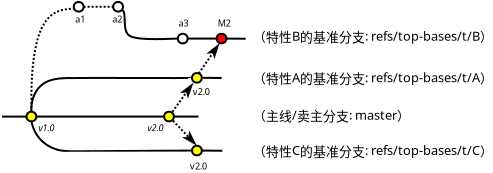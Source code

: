 <?xml version="1.0" encoding="UTF-8"?>
<dia:diagram xmlns:dia="http://www.lysator.liu.se/~alla/dia/">
  <dia:layer name="背景" visible="true" active="true">
    <dia:object type="Standard - Text" version="1" id="O0">
      <dia:attribute name="obj_pos">
        <dia:point val="14.91,28.641"/>
      </dia:attribute>
      <dia:attribute name="obj_bb">
        <dia:rectangle val="14.91,28.221;15.897,28.748"/>
      </dia:attribute>
      <dia:attribute name="text">
        <dia:composite type="text">
          <dia:attribute name="string">
            <dia:string>#v1.0#</dia:string>
          </dia:attribute>
          <dia:attribute name="font">
            <dia:font family="sans" style="8" name="Helvetica-Oblique"/>
          </dia:attribute>
          <dia:attribute name="height">
            <dia:real val="0.564"/>
          </dia:attribute>
          <dia:attribute name="pos">
            <dia:point val="14.91,28.641"/>
          </dia:attribute>
          <dia:attribute name="color">
            <dia:color val="#000000"/>
          </dia:attribute>
          <dia:attribute name="alignment">
            <dia:enum val="0"/>
          </dia:attribute>
        </dia:composite>
      </dia:attribute>
      <dia:attribute name="valign">
        <dia:enum val="3"/>
      </dia:attribute>
    </dia:object>
    <dia:object type="Standard - BezierLine" version="0" id="O1">
      <dia:attribute name="obj_pos">
        <dia:point val="14.549,27.669"/>
      </dia:attribute>
      <dia:attribute name="obj_bb">
        <dia:rectangle val="14.495,25.923;22.63,27.722"/>
      </dia:attribute>
      <dia:attribute name="bez_points">
        <dia:point val="14.549,27.669"/>
        <dia:point val="14.512,27.1"/>
        <dia:point val="14.737,26.663"/>
        <dia:point val="14.937,26.45"/>
        <dia:point val="15.137,26.238"/>
        <dia:point val="15.439,26.008"/>
        <dia:point val="16.251,25.985"/>
        <dia:point val="17.062,25.962"/>
        <dia:point val="22.58,25.998"/>
        <dia:point val="22.58,25.973"/>
      </dia:attribute>
      <dia:attribute name="corner_types">
        <dia:enum val="0"/>
        <dia:enum val="0"/>
        <dia:enum val="0"/>
        <dia:enum val="0"/>
      </dia:attribute>
      <dia:attribute name="line_width">
        <dia:real val="0.1"/>
      </dia:attribute>
      <dia:connections>
        <dia:connection handle="0" to="O2" connection="4"/>
        <dia:connection handle="9" to="O7" connection="8"/>
      </dia:connections>
    </dia:object>
    <dia:object type="Flowchart - Ellipse" version="0" id="O2">
      <dia:attribute name="obj_pos">
        <dia:point val="14.305,27.669"/>
      </dia:attribute>
      <dia:attribute name="obj_bb">
        <dia:rectangle val="14.255,27.619;14.843,28.198"/>
      </dia:attribute>
      <dia:attribute name="elem_corner">
        <dia:point val="14.305,27.669"/>
      </dia:attribute>
      <dia:attribute name="elem_width">
        <dia:real val="0.488"/>
      </dia:attribute>
      <dia:attribute name="elem_height">
        <dia:real val="0.478"/>
      </dia:attribute>
      <dia:attribute name="border_width">
        <dia:real val="0.1"/>
      </dia:attribute>
      <dia:attribute name="inner_color">
        <dia:color val="#ffff00"/>
      </dia:attribute>
      <dia:attribute name="show_background">
        <dia:boolean val="true"/>
      </dia:attribute>
      <dia:attribute name="padding">
        <dia:real val="0"/>
      </dia:attribute>
      <dia:attribute name="text">
        <dia:composite type="text">
          <dia:attribute name="string">
            <dia:string>##</dia:string>
          </dia:attribute>
          <dia:attribute name="font">
            <dia:font family="sans" style="0" name="Helvetica"/>
          </dia:attribute>
          <dia:attribute name="height">
            <dia:real val="0.176"/>
          </dia:attribute>
          <dia:attribute name="pos">
            <dia:point val="14.549,27.953"/>
          </dia:attribute>
          <dia:attribute name="color">
            <dia:color val="#000000"/>
          </dia:attribute>
          <dia:attribute name="alignment">
            <dia:enum val="1"/>
          </dia:attribute>
        </dia:composite>
      </dia:attribute>
    </dia:object>
    <dia:object type="Flowchart - Ellipse" version="0" id="O3">
      <dia:attribute name="obj_pos">
        <dia:point val="22.58,29.369"/>
      </dia:attribute>
      <dia:attribute name="obj_bb">
        <dia:rectangle val="22.53,29.319;23.118,29.898"/>
      </dia:attribute>
      <dia:attribute name="elem_corner">
        <dia:point val="22.58,29.369"/>
      </dia:attribute>
      <dia:attribute name="elem_width">
        <dia:real val="0.488"/>
      </dia:attribute>
      <dia:attribute name="elem_height">
        <dia:real val="0.478"/>
      </dia:attribute>
      <dia:attribute name="border_width">
        <dia:real val="0.1"/>
      </dia:attribute>
      <dia:attribute name="inner_color">
        <dia:color val="#ffff00"/>
      </dia:attribute>
      <dia:attribute name="show_background">
        <dia:boolean val="true"/>
      </dia:attribute>
      <dia:attribute name="padding">
        <dia:real val="0"/>
      </dia:attribute>
      <dia:attribute name="text">
        <dia:composite type="text">
          <dia:attribute name="string">
            <dia:string>##</dia:string>
          </dia:attribute>
          <dia:attribute name="font">
            <dia:font family="sans" style="0" name="Helvetica"/>
          </dia:attribute>
          <dia:attribute name="height">
            <dia:real val="0.176"/>
          </dia:attribute>
          <dia:attribute name="pos">
            <dia:point val="22.824,29.653"/>
          </dia:attribute>
          <dia:attribute name="color">
            <dia:color val="#000000"/>
          </dia:attribute>
          <dia:attribute name="alignment">
            <dia:enum val="1"/>
          </dia:attribute>
        </dia:composite>
      </dia:attribute>
    </dia:object>
    <dia:object type="Flowchart - Ellipse" version="0" id="O4">
      <dia:attribute name="obj_pos">
        <dia:point val="21.185,27.669"/>
      </dia:attribute>
      <dia:attribute name="obj_bb">
        <dia:rectangle val="21.135,27.619;21.723,28.198"/>
      </dia:attribute>
      <dia:attribute name="elem_corner">
        <dia:point val="21.185,27.669"/>
      </dia:attribute>
      <dia:attribute name="elem_width">
        <dia:real val="0.488"/>
      </dia:attribute>
      <dia:attribute name="elem_height">
        <dia:real val="0.478"/>
      </dia:attribute>
      <dia:attribute name="border_width">
        <dia:real val="0.1"/>
      </dia:attribute>
      <dia:attribute name="inner_color">
        <dia:color val="#ffff00"/>
      </dia:attribute>
      <dia:attribute name="show_background">
        <dia:boolean val="true"/>
      </dia:attribute>
      <dia:attribute name="padding">
        <dia:real val="0"/>
      </dia:attribute>
      <dia:attribute name="text">
        <dia:composite type="text">
          <dia:attribute name="string">
            <dia:string>##</dia:string>
          </dia:attribute>
          <dia:attribute name="font">
            <dia:font family="sans" style="0" name="Helvetica"/>
          </dia:attribute>
          <dia:attribute name="height">
            <dia:real val="0.176"/>
          </dia:attribute>
          <dia:attribute name="pos">
            <dia:point val="21.429,27.953"/>
          </dia:attribute>
          <dia:attribute name="color">
            <dia:color val="#000000"/>
          </dia:attribute>
          <dia:attribute name="alignment">
            <dia:enum val="1"/>
          </dia:attribute>
        </dia:composite>
      </dia:attribute>
    </dia:object>
    <dia:object type="Standard - Line" version="0" id="O5">
      <dia:attribute name="obj_pos">
        <dia:point val="21.673,27.909"/>
      </dia:attribute>
      <dia:attribute name="obj_bb">
        <dia:rectangle val="21.623,27.858;22.955,27.959"/>
      </dia:attribute>
      <dia:attribute name="conn_endpoints">
        <dia:point val="21.673,27.909"/>
        <dia:point val="22.905,27.909"/>
      </dia:attribute>
      <dia:attribute name="numcp">
        <dia:int val="1"/>
      </dia:attribute>
      <dia:attribute name="line_width">
        <dia:real val="0.1"/>
      </dia:attribute>
      <dia:connections>
        <dia:connection handle="0" to="O4" connection="0"/>
      </dia:connections>
    </dia:object>
    <dia:object type="Standard - Line" version="0" id="O6">
      <dia:attribute name="obj_pos">
        <dia:point val="21.628,28.117"/>
      </dia:attribute>
      <dia:attribute name="obj_bb">
        <dia:rectangle val="21.557,28.046;22.945,29.495"/>
      </dia:attribute>
      <dia:attribute name="conn_endpoints">
        <dia:point val="21.628,28.117"/>
        <dia:point val="22.824,29.369"/>
      </dia:attribute>
      <dia:attribute name="numcp">
        <dia:int val="1"/>
      </dia:attribute>
      <dia:attribute name="line_style">
        <dia:enum val="4"/>
      </dia:attribute>
      <dia:attribute name="end_arrow">
        <dia:enum val="22"/>
      </dia:attribute>
      <dia:attribute name="end_arrow_length">
        <dia:real val="0.5"/>
      </dia:attribute>
      <dia:attribute name="end_arrow_width">
        <dia:real val="0.3"/>
      </dia:attribute>
      <dia:connections>
        <dia:connection handle="0" to="O4" connection="16"/>
        <dia:connection handle="1" to="O3" connection="4"/>
      </dia:connections>
    </dia:object>
    <dia:object type="Flowchart - Ellipse" version="0" id="O7">
      <dia:attribute name="obj_pos">
        <dia:point val="22.58,25.734"/>
      </dia:attribute>
      <dia:attribute name="obj_bb">
        <dia:rectangle val="22.53,25.684;23.118,26.262"/>
      </dia:attribute>
      <dia:attribute name="elem_corner">
        <dia:point val="22.58,25.734"/>
      </dia:attribute>
      <dia:attribute name="elem_width">
        <dia:real val="0.488"/>
      </dia:attribute>
      <dia:attribute name="elem_height">
        <dia:real val="0.478"/>
      </dia:attribute>
      <dia:attribute name="border_width">
        <dia:real val="0.1"/>
      </dia:attribute>
      <dia:attribute name="inner_color">
        <dia:color val="#ffff00"/>
      </dia:attribute>
      <dia:attribute name="show_background">
        <dia:boolean val="true"/>
      </dia:attribute>
      <dia:attribute name="padding">
        <dia:real val="0"/>
      </dia:attribute>
      <dia:attribute name="text">
        <dia:composite type="text">
          <dia:attribute name="string">
            <dia:string>##</dia:string>
          </dia:attribute>
          <dia:attribute name="font">
            <dia:font family="sans" style="0" name="Helvetica"/>
          </dia:attribute>
          <dia:attribute name="height">
            <dia:real val="0.176"/>
          </dia:attribute>
          <dia:attribute name="pos">
            <dia:point val="22.824,26.017"/>
          </dia:attribute>
          <dia:attribute name="color">
            <dia:color val="#000000"/>
          </dia:attribute>
          <dia:attribute name="alignment">
            <dia:enum val="1"/>
          </dia:attribute>
        </dia:composite>
      </dia:attribute>
    </dia:object>
    <dia:object type="Flowchart - Ellipse" version="0" id="O8">
      <dia:attribute name="obj_pos">
        <dia:point val="21.872,23.77"/>
      </dia:attribute>
      <dia:attribute name="obj_bb">
        <dia:rectangle val="21.822,23.72;22.41,24.299"/>
      </dia:attribute>
      <dia:attribute name="elem_corner">
        <dia:point val="21.872,23.77"/>
      </dia:attribute>
      <dia:attribute name="elem_width">
        <dia:real val="0.488"/>
      </dia:attribute>
      <dia:attribute name="elem_height">
        <dia:real val="0.478"/>
      </dia:attribute>
      <dia:attribute name="border_width">
        <dia:real val="0.1"/>
      </dia:attribute>
      <dia:attribute name="show_background">
        <dia:boolean val="true"/>
      </dia:attribute>
      <dia:attribute name="padding">
        <dia:real val="0"/>
      </dia:attribute>
      <dia:attribute name="text">
        <dia:composite type="text">
          <dia:attribute name="string">
            <dia:string>##</dia:string>
          </dia:attribute>
          <dia:attribute name="font">
            <dia:font family="sans" style="0" name="Helvetica"/>
          </dia:attribute>
          <dia:attribute name="height">
            <dia:real val="0.176"/>
          </dia:attribute>
          <dia:attribute name="pos">
            <dia:point val="22.116,24.054"/>
          </dia:attribute>
          <dia:attribute name="color">
            <dia:color val="#000000"/>
          </dia:attribute>
          <dia:attribute name="alignment">
            <dia:enum val="1"/>
          </dia:attribute>
        </dia:composite>
      </dia:attribute>
    </dia:object>
    <dia:object type="Flowchart - Ellipse" version="0" id="O9">
      <dia:attribute name="obj_pos">
        <dia:point val="23.81,23.77"/>
      </dia:attribute>
      <dia:attribute name="obj_bb">
        <dia:rectangle val="23.76,23.72;24.348,24.299"/>
      </dia:attribute>
      <dia:attribute name="elem_corner">
        <dia:point val="23.81,23.77"/>
      </dia:attribute>
      <dia:attribute name="elem_width">
        <dia:real val="0.488"/>
      </dia:attribute>
      <dia:attribute name="elem_height">
        <dia:real val="0.478"/>
      </dia:attribute>
      <dia:attribute name="border_width">
        <dia:real val="0.1"/>
      </dia:attribute>
      <dia:attribute name="inner_color">
        <dia:color val="#ff0000"/>
      </dia:attribute>
      <dia:attribute name="show_background">
        <dia:boolean val="true"/>
      </dia:attribute>
      <dia:attribute name="padding">
        <dia:real val="0"/>
      </dia:attribute>
      <dia:attribute name="text">
        <dia:composite type="text">
          <dia:attribute name="string">
            <dia:string>##</dia:string>
          </dia:attribute>
          <dia:attribute name="font">
            <dia:font family="sans" style="0" name="Helvetica"/>
          </dia:attribute>
          <dia:attribute name="height">
            <dia:real val="0.176"/>
          </dia:attribute>
          <dia:attribute name="pos">
            <dia:point val="24.054,24.054"/>
          </dia:attribute>
          <dia:attribute name="color">
            <dia:color val="#000000"/>
          </dia:attribute>
          <dia:attribute name="alignment">
            <dia:enum val="1"/>
          </dia:attribute>
        </dia:composite>
      </dia:attribute>
    </dia:object>
    <dia:object type="Standard - BezierLine" version="0" id="O10">
      <dia:attribute name="obj_pos">
        <dia:point val="14.549,28.148"/>
      </dia:attribute>
      <dia:attribute name="obj_bb">
        <dia:rectangle val="14.49,28.088;22.63,30.338"/>
      </dia:attribute>
      <dia:attribute name="bez_points">
        <dia:point val="14.549,28.148"/>
        <dia:point val="14.728,28.978"/>
        <dia:point val="15.24,29.284"/>
        <dia:point val="15.465,29.409"/>
        <dia:point val="15.69,29.534"/>
        <dia:point val="15.965,29.615"/>
        <dia:point val="16.178,29.622"/>
        <dia:point val="16.39,29.628"/>
        <dia:point val="16.547,29.634"/>
        <dia:point val="16.55,29.631"/>
        <dia:point val="16.553,29.628"/>
        <dia:point val="21.924,29.608"/>
        <dia:point val="22.58,29.608"/>
      </dia:attribute>
      <dia:attribute name="corner_types">
        <dia:enum val="0"/>
        <dia:enum val="0"/>
        <dia:enum val="0"/>
        <dia:enum val="0"/>
        <dia:enum val="0"/>
      </dia:attribute>
      <dia:attribute name="line_width">
        <dia:real val="0.1"/>
      </dia:attribute>
      <dia:connections>
        <dia:connection handle="0" to="O2" connection="12"/>
        <dia:connection handle="12" to="O3" connection="8"/>
      </dia:connections>
    </dia:object>
    <dia:object type="Standard - Line" version="0" id="O11">
      <dia:attribute name="obj_pos">
        <dia:point val="14.793,27.909"/>
      </dia:attribute>
      <dia:attribute name="obj_bb">
        <dia:rectangle val="14.743,27.858;21.235,27.959"/>
      </dia:attribute>
      <dia:attribute name="conn_endpoints">
        <dia:point val="14.793,27.909"/>
        <dia:point val="21.185,27.909"/>
      </dia:attribute>
      <dia:attribute name="numcp">
        <dia:int val="1"/>
      </dia:attribute>
      <dia:attribute name="line_width">
        <dia:real val="0.1"/>
      </dia:attribute>
      <dia:connections>
        <dia:connection handle="0" to="O2" connection="0"/>
        <dia:connection handle="1" to="O4" connection="8"/>
      </dia:connections>
    </dia:object>
    <dia:object type="Standard - Line" version="0" id="O12">
      <dia:attribute name="obj_pos">
        <dia:point val="21.599,27.673"/>
      </dia:attribute>
      <dia:attribute name="obj_bb">
        <dia:rectangle val="21.529,26.067;22.756,27.743"/>
      </dia:attribute>
      <dia:attribute name="conn_endpoints">
        <dia:point val="21.599,27.673"/>
        <dia:point val="22.655,26.208"/>
      </dia:attribute>
      <dia:attribute name="numcp">
        <dia:int val="1"/>
      </dia:attribute>
      <dia:attribute name="line_style">
        <dia:enum val="4"/>
      </dia:attribute>
      <dia:attribute name="end_arrow">
        <dia:enum val="22"/>
      </dia:attribute>
      <dia:attribute name="end_arrow_length">
        <dia:real val="0.5"/>
      </dia:attribute>
      <dia:attribute name="end_arrow_width">
        <dia:real val="0.3"/>
      </dia:attribute>
      <dia:connections>
        <dia:connection handle="0" to="O4" connection="16"/>
        <dia:connection handle="1" to="O7" connection="16"/>
      </dia:connections>
    </dia:object>
    <dia:object type="Standard - Line" version="0" id="O13">
      <dia:attribute name="obj_pos">
        <dia:point val="22.918,25.752"/>
      </dia:attribute>
      <dia:attribute name="obj_bb">
        <dia:rectangle val="22.848,24.087;24.059,25.822"/>
      </dia:attribute>
      <dia:attribute name="conn_endpoints">
        <dia:point val="22.918,25.752"/>
        <dia:point val="23.961,24.23"/>
      </dia:attribute>
      <dia:attribute name="numcp">
        <dia:int val="1"/>
      </dia:attribute>
      <dia:attribute name="line_style">
        <dia:enum val="4"/>
      </dia:attribute>
      <dia:attribute name="end_arrow">
        <dia:enum val="22"/>
      </dia:attribute>
      <dia:attribute name="end_arrow_length">
        <dia:real val="0.5"/>
      </dia:attribute>
      <dia:attribute name="end_arrow_width">
        <dia:real val="0.3"/>
      </dia:attribute>
      <dia:connections>
        <dia:connection handle="0" to="O7" connection="3"/>
        <dia:connection handle="1" to="O9" connection="11"/>
      </dia:connections>
    </dia:object>
    <dia:object type="Standard - Text" version="1" id="O14">
      <dia:attribute name="obj_pos">
        <dia:point val="22.48,30.554"/>
      </dia:attribute>
      <dia:attribute name="obj_bb">
        <dia:rectangle val="22.48,30.134;23.468,30.661"/>
      </dia:attribute>
      <dia:attribute name="text">
        <dia:composite type="text">
          <dia:attribute name="string">
            <dia:string>#v2.0#</dia:string>
          </dia:attribute>
          <dia:attribute name="font">
            <dia:font family="sans" style="0" name="Helvetica"/>
          </dia:attribute>
          <dia:attribute name="height">
            <dia:real val="0.564"/>
          </dia:attribute>
          <dia:attribute name="pos">
            <dia:point val="22.48,30.554"/>
          </dia:attribute>
          <dia:attribute name="color">
            <dia:color val="#000000"/>
          </dia:attribute>
          <dia:attribute name="alignment">
            <dia:enum val="0"/>
          </dia:attribute>
        </dia:composite>
      </dia:attribute>
      <dia:attribute name="valign">
        <dia:enum val="3"/>
      </dia:attribute>
    </dia:object>
    <dia:object type="Standard - Text" version="1" id="O15">
      <dia:attribute name="obj_pos">
        <dia:point val="20.355,28.641"/>
      </dia:attribute>
      <dia:attribute name="obj_bb">
        <dia:rectangle val="20.355,28.221;21.343,28.748"/>
      </dia:attribute>
      <dia:attribute name="text">
        <dia:composite type="text">
          <dia:attribute name="string">
            <dia:string>#v2.0#</dia:string>
          </dia:attribute>
          <dia:attribute name="font">
            <dia:font family="sans" style="8" name="Helvetica-Oblique"/>
          </dia:attribute>
          <dia:attribute name="height">
            <dia:real val="0.564"/>
          </dia:attribute>
          <dia:attribute name="pos">
            <dia:point val="20.355,28.641"/>
          </dia:attribute>
          <dia:attribute name="color">
            <dia:color val="#000000"/>
          </dia:attribute>
          <dia:attribute name="alignment">
            <dia:enum val="0"/>
          </dia:attribute>
        </dia:composite>
      </dia:attribute>
      <dia:attribute name="valign">
        <dia:enum val="3"/>
      </dia:attribute>
    </dia:object>
    <dia:object type="Standard - Line" version="0" id="O16">
      <dia:attribute name="obj_pos">
        <dia:point val="22.36,24.009"/>
      </dia:attribute>
      <dia:attribute name="obj_bb">
        <dia:rectangle val="22.31,23.959;23.86,24.059"/>
      </dia:attribute>
      <dia:attribute name="conn_endpoints">
        <dia:point val="22.36,24.009"/>
        <dia:point val="23.81,24.009"/>
      </dia:attribute>
      <dia:attribute name="numcp">
        <dia:int val="1"/>
      </dia:attribute>
      <dia:attribute name="line_width">
        <dia:real val="0.1"/>
      </dia:attribute>
      <dia:connections>
        <dia:connection handle="0" to="O8" connection="0"/>
        <dia:connection handle="1" to="O9" connection="8"/>
      </dia:connections>
    </dia:object>
    <dia:object type="Standard - Text" version="1" id="O17">
      <dia:attribute name="obj_pos">
        <dia:point val="16.736,23.21"/>
      </dia:attribute>
      <dia:attribute name="obj_bb">
        <dia:rectangle val="16.736,22.79;17.301,23.317"/>
      </dia:attribute>
      <dia:attribute name="text">
        <dia:composite type="text">
          <dia:attribute name="string">
            <dia:string>#a1#</dia:string>
          </dia:attribute>
          <dia:attribute name="font">
            <dia:font family="sans" style="0" name="Helvetica"/>
          </dia:attribute>
          <dia:attribute name="height">
            <dia:real val="0.564"/>
          </dia:attribute>
          <dia:attribute name="pos">
            <dia:point val="16.736,23.21"/>
          </dia:attribute>
          <dia:attribute name="color">
            <dia:color val="#000000"/>
          </dia:attribute>
          <dia:attribute name="alignment">
            <dia:enum val="0"/>
          </dia:attribute>
        </dia:composite>
      </dia:attribute>
      <dia:attribute name="valign">
        <dia:enum val="3"/>
      </dia:attribute>
    </dia:object>
    <dia:object type="Standard - Text" version="1" id="O18">
      <dia:attribute name="obj_pos">
        <dia:point val="18.595,23.21"/>
      </dia:attribute>
      <dia:attribute name="obj_bb">
        <dia:rectangle val="18.595,22.79;19.16,23.317"/>
      </dia:attribute>
      <dia:attribute name="text">
        <dia:composite type="text">
          <dia:attribute name="string">
            <dia:string>#a2#</dia:string>
          </dia:attribute>
          <dia:attribute name="font">
            <dia:font family="sans" style="0" name="Helvetica"/>
          </dia:attribute>
          <dia:attribute name="height">
            <dia:real val="0.564"/>
          </dia:attribute>
          <dia:attribute name="pos">
            <dia:point val="18.595,23.21"/>
          </dia:attribute>
          <dia:attribute name="color">
            <dia:color val="#000000"/>
          </dia:attribute>
          <dia:attribute name="alignment">
            <dia:enum val="0"/>
          </dia:attribute>
        </dia:composite>
      </dia:attribute>
      <dia:attribute name="valign">
        <dia:enum val="3"/>
      </dia:attribute>
    </dia:object>
    <dia:object type="Standard - Text" version="1" id="O19">
      <dia:attribute name="obj_pos">
        <dia:point val="21.909,23.41"/>
      </dia:attribute>
      <dia:attribute name="obj_bb">
        <dia:rectangle val="21.909,22.99;22.474,23.517"/>
      </dia:attribute>
      <dia:attribute name="text">
        <dia:composite type="text">
          <dia:attribute name="string">
            <dia:string>#a3#</dia:string>
          </dia:attribute>
          <dia:attribute name="font">
            <dia:font family="sans" style="0" name="Helvetica"/>
          </dia:attribute>
          <dia:attribute name="height">
            <dia:real val="0.564"/>
          </dia:attribute>
          <dia:attribute name="pos">
            <dia:point val="21.909,23.41"/>
          </dia:attribute>
          <dia:attribute name="color">
            <dia:color val="#000000"/>
          </dia:attribute>
          <dia:attribute name="alignment">
            <dia:enum val="0"/>
          </dia:attribute>
        </dia:composite>
      </dia:attribute>
      <dia:attribute name="valign">
        <dia:enum val="3"/>
      </dia:attribute>
    </dia:object>
    <dia:object type="Standard - Text" version="1" id="O20">
      <dia:attribute name="obj_pos">
        <dia:point val="23.861,23.41"/>
      </dia:attribute>
      <dia:attribute name="obj_bb">
        <dia:rectangle val="23.861,22.99;24.539,23.517"/>
      </dia:attribute>
      <dia:attribute name="text">
        <dia:composite type="text">
          <dia:attribute name="string">
            <dia:string>#M2#</dia:string>
          </dia:attribute>
          <dia:attribute name="font">
            <dia:font family="sans" style="0" name="Helvetica"/>
          </dia:attribute>
          <dia:attribute name="height">
            <dia:real val="0.564"/>
          </dia:attribute>
          <dia:attribute name="pos">
            <dia:point val="23.861,23.41"/>
          </dia:attribute>
          <dia:attribute name="color">
            <dia:color val="#000000"/>
          </dia:attribute>
          <dia:attribute name="alignment">
            <dia:enum val="0"/>
          </dia:attribute>
        </dia:composite>
      </dia:attribute>
      <dia:attribute name="valign">
        <dia:enum val="3"/>
      </dia:attribute>
    </dia:object>
    <dia:object type="Standard - Text" version="1" id="O21">
      <dia:attribute name="obj_pos">
        <dia:point val="22.611,26.835"/>
      </dia:attribute>
      <dia:attribute name="obj_bb">
        <dia:rectangle val="22.611,26.415;23.599,26.942"/>
      </dia:attribute>
      <dia:attribute name="text">
        <dia:composite type="text">
          <dia:attribute name="string">
            <dia:string>#v2.0#</dia:string>
          </dia:attribute>
          <dia:attribute name="font">
            <dia:font family="sans" style="0" name="Helvetica"/>
          </dia:attribute>
          <dia:attribute name="height">
            <dia:real val="0.564"/>
          </dia:attribute>
          <dia:attribute name="pos">
            <dia:point val="22.611,26.835"/>
          </dia:attribute>
          <dia:attribute name="color">
            <dia:color val="#000000"/>
          </dia:attribute>
          <dia:attribute name="alignment">
            <dia:enum val="0"/>
          </dia:attribute>
        </dia:composite>
      </dia:attribute>
      <dia:attribute name="valign">
        <dia:enum val="3"/>
      </dia:attribute>
    </dia:object>
    <dia:object type="Standard - Text" version="1" id="O22">
      <dia:attribute name="obj_pos">
        <dia:point val="25.63,24.17"/>
      </dia:attribute>
      <dia:attribute name="obj_bb">
        <dia:rectangle val="25.63,23.556;38.164,24.36"/>
      </dia:attribute>
      <dia:attribute name="text">
        <dia:composite type="text">
          <dia:attribute name="string">
            <dia:string>#（特性B的基准分支: refs/top-bases/t/B）#</dia:string>
          </dia:attribute>
          <dia:attribute name="font">
            <dia:font family="sans" style="0" name="Helvetica"/>
          </dia:attribute>
          <dia:attribute name="height">
            <dia:real val="0.8"/>
          </dia:attribute>
          <dia:attribute name="pos">
            <dia:point val="25.63,24.17"/>
          </dia:attribute>
          <dia:attribute name="color">
            <dia:color val="#000000"/>
          </dia:attribute>
          <dia:attribute name="alignment">
            <dia:enum val="0"/>
          </dia:attribute>
        </dia:composite>
      </dia:attribute>
      <dia:attribute name="valign">
        <dia:enum val="3"/>
      </dia:attribute>
    </dia:object>
    <dia:object type="Standard - Line" version="0" id="O23">
      <dia:attribute name="obj_pos">
        <dia:point val="24.298,24.009"/>
      </dia:attribute>
      <dia:attribute name="obj_bb">
        <dia:rectangle val="24.248,23.959;25.313,24.067"/>
      </dia:attribute>
      <dia:attribute name="conn_endpoints">
        <dia:point val="24.298,24.009"/>
        <dia:point val="25.263,24.017"/>
      </dia:attribute>
      <dia:attribute name="numcp">
        <dia:int val="1"/>
      </dia:attribute>
      <dia:attribute name="line_width">
        <dia:real val="0.1"/>
      </dia:attribute>
      <dia:connections>
        <dia:connection handle="0" to="O9" connection="0"/>
      </dia:connections>
    </dia:object>
    <dia:object type="Standard - Line" version="0" id="O24">
      <dia:attribute name="obj_pos">
        <dia:point val="23.119,25.974"/>
      </dia:attribute>
      <dia:attribute name="obj_bb">
        <dia:rectangle val="23.068,25.924;24.113,26.026"/>
      </dia:attribute>
      <dia:attribute name="conn_endpoints">
        <dia:point val="23.119,25.974"/>
        <dia:point val="24.063,25.976"/>
      </dia:attribute>
      <dia:attribute name="numcp">
        <dia:int val="1"/>
      </dia:attribute>
      <dia:attribute name="line_width">
        <dia:real val="0.1"/>
      </dia:attribute>
      <dia:connections>
        <dia:connection handle="0" to="O7" connection="16"/>
      </dia:connections>
    </dia:object>
    <dia:object type="Standard - Line" version="0" id="O25">
      <dia:attribute name="obj_pos">
        <dia:point val="23.068,29.608"/>
      </dia:attribute>
      <dia:attribute name="obj_bb">
        <dia:rectangle val="23.018,29.558;24.144,29.667"/>
      </dia:attribute>
      <dia:attribute name="conn_endpoints">
        <dia:point val="23.068,29.608"/>
        <dia:point val="24.094,29.617"/>
      </dia:attribute>
      <dia:attribute name="numcp">
        <dia:int val="1"/>
      </dia:attribute>
      <dia:attribute name="line_width">
        <dia:real val="0.1"/>
      </dia:attribute>
      <dia:connections>
        <dia:connection handle="0" to="O3" connection="0"/>
      </dia:connections>
    </dia:object>
    <dia:object type="Standard - Line" version="0" id="O26">
      <dia:attribute name="obj_pos">
        <dia:point val="13.079,27.91"/>
      </dia:attribute>
      <dia:attribute name="obj_bb">
        <dia:rectangle val="13.029,27.858;14.355,27.96"/>
      </dia:attribute>
      <dia:attribute name="conn_endpoints">
        <dia:point val="13.079,27.91"/>
        <dia:point val="14.305,27.909"/>
      </dia:attribute>
      <dia:attribute name="numcp">
        <dia:int val="1"/>
      </dia:attribute>
      <dia:attribute name="line_width">
        <dia:real val="0.1"/>
      </dia:attribute>
      <dia:connections>
        <dia:connection handle="1" to="O2" connection="8"/>
      </dia:connections>
    </dia:object>
    <dia:object type="Standard - Text" version="1" id="O27">
      <dia:attribute name="obj_pos">
        <dia:point val="25.63,26.244"/>
      </dia:attribute>
      <dia:attribute name="obj_bb">
        <dia:rectangle val="25.63,25.63;38.159,26.434"/>
      </dia:attribute>
      <dia:attribute name="text">
        <dia:composite type="text">
          <dia:attribute name="string">
            <dia:string>#（特性A的基准分支: refs/top-bases/t/A）#</dia:string>
          </dia:attribute>
          <dia:attribute name="font">
            <dia:font family="sans" style="0" name="Helvetica"/>
          </dia:attribute>
          <dia:attribute name="height">
            <dia:real val="0.8"/>
          </dia:attribute>
          <dia:attribute name="pos">
            <dia:point val="25.63,26.244"/>
          </dia:attribute>
          <dia:attribute name="color">
            <dia:color val="#000000"/>
          </dia:attribute>
          <dia:attribute name="alignment">
            <dia:enum val="0"/>
          </dia:attribute>
        </dia:composite>
      </dia:attribute>
      <dia:attribute name="valign">
        <dia:enum val="3"/>
      </dia:attribute>
    </dia:object>
    <dia:object type="Standard - Text" version="1" id="O28">
      <dia:attribute name="obj_pos">
        <dia:point val="25.63,29.887"/>
      </dia:attribute>
      <dia:attribute name="obj_bb">
        <dia:rectangle val="25.63,29.273;38.179,30.076"/>
      </dia:attribute>
      <dia:attribute name="text">
        <dia:composite type="text">
          <dia:attribute name="string">
            <dia:string>#（特性C的基准分支: refs/top-bases/t/C）#</dia:string>
          </dia:attribute>
          <dia:attribute name="font">
            <dia:font family="sans" style="0" name="Helvetica"/>
          </dia:attribute>
          <dia:attribute name="height">
            <dia:real val="0.8"/>
          </dia:attribute>
          <dia:attribute name="pos">
            <dia:point val="25.63,29.887"/>
          </dia:attribute>
          <dia:attribute name="color">
            <dia:color val="#000000"/>
          </dia:attribute>
          <dia:attribute name="alignment">
            <dia:enum val="0"/>
          </dia:attribute>
        </dia:composite>
      </dia:attribute>
      <dia:attribute name="valign">
        <dia:enum val="3"/>
      </dia:attribute>
    </dia:object>
    <dia:object type="Standard - Text" version="1" id="O29">
      <dia:attribute name="obj_pos">
        <dia:point val="25.63,28.119"/>
      </dia:attribute>
      <dia:attribute name="obj_bb">
        <dia:rectangle val="25.63,27.524;33.965,29.072"/>
      </dia:attribute>
      <dia:attribute name="text">
        <dia:composite type="text">
          <dia:attribute name="string">
            <dia:string>#（主线/卖主分支: master）
#</dia:string>
          </dia:attribute>
          <dia:attribute name="font">
            <dia:font family="sans" style="0" name="Helvetica"/>
          </dia:attribute>
          <dia:attribute name="height">
            <dia:real val="0.8"/>
          </dia:attribute>
          <dia:attribute name="pos">
            <dia:point val="25.63,28.119"/>
          </dia:attribute>
          <dia:attribute name="color">
            <dia:color val="#000000"/>
          </dia:attribute>
          <dia:attribute name="alignment">
            <dia:enum val="0"/>
          </dia:attribute>
        </dia:composite>
      </dia:attribute>
      <dia:attribute name="valign">
        <dia:enum val="3"/>
      </dia:attribute>
    </dia:object>
    <dia:object type="Flowchart - Ellipse" version="0" id="O30">
      <dia:attribute name="obj_pos">
        <dia:point val="18.64,22.18"/>
      </dia:attribute>
      <dia:attribute name="obj_bb">
        <dia:rectangle val="18.59,22.13;19.178,22.708"/>
      </dia:attribute>
      <dia:attribute name="elem_corner">
        <dia:point val="18.64,22.18"/>
      </dia:attribute>
      <dia:attribute name="elem_width">
        <dia:real val="0.488"/>
      </dia:attribute>
      <dia:attribute name="elem_height">
        <dia:real val="0.478"/>
      </dia:attribute>
      <dia:attribute name="border_width">
        <dia:real val="0.1"/>
      </dia:attribute>
      <dia:attribute name="show_background">
        <dia:boolean val="true"/>
      </dia:attribute>
      <dia:attribute name="padding">
        <dia:real val="0"/>
      </dia:attribute>
      <dia:attribute name="text">
        <dia:composite type="text">
          <dia:attribute name="string">
            <dia:string>##</dia:string>
          </dia:attribute>
          <dia:attribute name="font">
            <dia:font family="sans" style="0" name="Helvetica"/>
          </dia:attribute>
          <dia:attribute name="height">
            <dia:real val="0.176"/>
          </dia:attribute>
          <dia:attribute name="pos">
            <dia:point val="18.884,22.463"/>
          </dia:attribute>
          <dia:attribute name="color">
            <dia:color val="#000000"/>
          </dia:attribute>
          <dia:attribute name="alignment">
            <dia:enum val="1"/>
          </dia:attribute>
        </dia:composite>
      </dia:attribute>
    </dia:object>
    <dia:object type="Flowchart - Ellipse" version="0" id="O31">
      <dia:attribute name="obj_pos">
        <dia:point val="16.67,22.18"/>
      </dia:attribute>
      <dia:attribute name="obj_bb">
        <dia:rectangle val="16.62,22.13;17.208,22.708"/>
      </dia:attribute>
      <dia:attribute name="elem_corner">
        <dia:point val="16.67,22.18"/>
      </dia:attribute>
      <dia:attribute name="elem_width">
        <dia:real val="0.488"/>
      </dia:attribute>
      <dia:attribute name="elem_height">
        <dia:real val="0.478"/>
      </dia:attribute>
      <dia:attribute name="border_width">
        <dia:real val="0.1"/>
      </dia:attribute>
      <dia:attribute name="show_background">
        <dia:boolean val="true"/>
      </dia:attribute>
      <dia:attribute name="padding">
        <dia:real val="0"/>
      </dia:attribute>
      <dia:attribute name="text">
        <dia:composite type="text">
          <dia:attribute name="string">
            <dia:string>##</dia:string>
          </dia:attribute>
          <dia:attribute name="font">
            <dia:font family="sans" style="0" name="Helvetica"/>
          </dia:attribute>
          <dia:attribute name="height">
            <dia:real val="0.176"/>
          </dia:attribute>
          <dia:attribute name="pos">
            <dia:point val="16.914,22.463"/>
          </dia:attribute>
          <dia:attribute name="color">
            <dia:color val="#000000"/>
          </dia:attribute>
          <dia:attribute name="alignment">
            <dia:enum val="1"/>
          </dia:attribute>
        </dia:composite>
      </dia:attribute>
    </dia:object>
    <dia:object type="Standard - BezierLine" version="0" id="O32">
      <dia:attribute name="obj_pos">
        <dia:point val="14.549,27.669"/>
      </dia:attribute>
      <dia:attribute name="obj_bb">
        <dia:rectangle val="14.495,22.458;16.741,27.72"/>
      </dia:attribute>
      <dia:attribute name="bez_points">
        <dia:point val="14.549,27.669"/>
        <dia:point val="14.463,22.712"/>
        <dia:point val="15.637,22.562"/>
        <dia:point val="16.689,22.511"/>
      </dia:attribute>
      <dia:attribute name="corner_types">
        <dia:enum val="0"/>
        <dia:enum val="0"/>
      </dia:attribute>
      <dia:attribute name="line_style">
        <dia:enum val="4"/>
      </dia:attribute>
      <dia:connections>
        <dia:connection handle="0" to="O2" connection="4"/>
        <dia:connection handle="3" to="O31" connection="9"/>
      </dia:connections>
    </dia:object>
    <dia:object type="Standard - Line" version="0" id="O33">
      <dia:attribute name="obj_pos">
        <dia:point val="17.158,22.419"/>
      </dia:attribute>
      <dia:attribute name="obj_bb">
        <dia:rectangle val="17.108,22.369;18.69,22.469"/>
      </dia:attribute>
      <dia:attribute name="conn_endpoints">
        <dia:point val="17.158,22.419"/>
        <dia:point val="18.64,22.419"/>
      </dia:attribute>
      <dia:attribute name="numcp">
        <dia:int val="1"/>
      </dia:attribute>
      <dia:attribute name="line_style">
        <dia:enum val="4"/>
      </dia:attribute>
      <dia:connections>
        <dia:connection handle="0" to="O31" connection="0"/>
        <dia:connection handle="1" to="O30" connection="8"/>
      </dia:connections>
    </dia:object>
    <dia:object type="Standard - BezierLine" version="0" id="O34">
      <dia:attribute name="obj_pos">
        <dia:point val="19.057,22.588"/>
      </dia:attribute>
      <dia:attribute name="obj_bb">
        <dia:rectangle val="19.007,22.538;21.922,24.087"/>
      </dia:attribute>
      <dia:attribute name="bez_points">
        <dia:point val="19.057,22.588"/>
        <dia:point val="19.37,22.588"/>
        <dia:point val="19.018,23.651"/>
        <dia:point val="19.488,23.887"/>
        <dia:point val="19.957,24.124"/>
        <dia:point val="21.558,24.009"/>
        <dia:point val="21.872,24.009"/>
      </dia:attribute>
      <dia:attribute name="corner_types">
        <dia:enum val="0"/>
        <dia:enum val="0"/>
        <dia:enum val="0"/>
      </dia:attribute>
      <dia:connections>
        <dia:connection handle="0" to="O30" connection="14"/>
        <dia:connection handle="6" to="O8" connection="8"/>
      </dia:connections>
    </dia:object>
  </dia:layer>
</dia:diagram>
